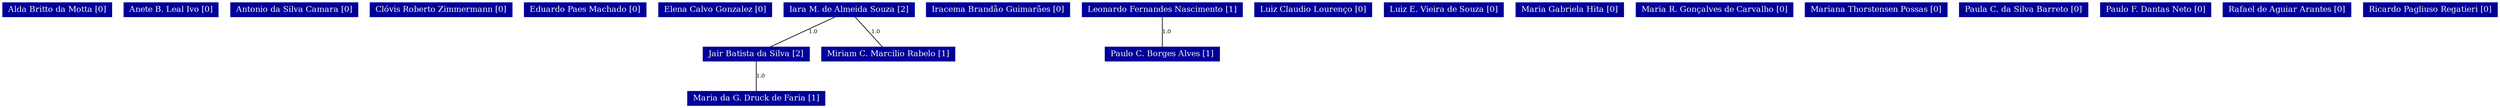 strict graph grafo2 {
	graph [bb="0,0,3062.5,153",
		id=grafo2,
		overlap=False
	];
	node [fontsize=12,
		label="\N",
		shape=rectangle,
		style=filled
	];
	0	 [URL="membro-0837207761621512.html",
		color="#000099",
		fontcolor="#FFFFFF",
		height=0.29167,
		label="Alda Britto da Motta [0]",
		pos="65.5,142.5",
		width=1.8194];
	1	 [URL="membro-9638917902863360.html",
		color="#000099",
		fontcolor="#FFFFFF",
		height=0.29167,
		label="Anete B. Leal Ivo [0]",
		pos="208.5,142.5",
		width=1.6528];
	2	 [URL="membro-4868229187967997.html",
		color="#000099",
		fontcolor="#FFFFFF",
		height=0.29167,
		label="Antonio da Silva Camara [0]",
		pos="362.5,142.5",
		width=2.125];
	3	 [URL="membro-7132903863839824.html",
		color="#000099",
		fontcolor="#FFFFFF",
		height=0.29167,
		label="Clóvis Roberto Zimmermann [0]",
		pos="543.5,142.5",
		width=2.3889];
	4	 [URL="membro-4562414974669904.html",
		color="#000099",
		fontcolor="#FFFFFF",
		height=0.29167,
		label="Eduardo Paes Machado [0]",
		pos="720.5,142.5",
		width=2.0278];
	5	 [URL="membro-3054522975273668.html",
		color="#000099",
		fontcolor="#FFFFFF",
		height=0.29167,
		label="Elena Calvo Gonzalez [0]",
		pos="881.5,142.5",
		width=1.9444];
	6	 [URL="membro-1266626414413147.html",
		color="#000099",
		fontcolor="#FFFFFF",
		height=0.29167,
		label="Iara M. de Almeida Souza [2]",
		pos="1048.5,142.5",
		width=2.1944];
	8	 [URL="membro-7967150503062793.html",
		color="#000099",
		fontcolor="#FFFFFF",
		height=0.29167,
		label="Jair Batista da Silva [2]",
		pos="935.5,76.5",
		width=1.75];
	6 -- 8	 [fontsize=8,
		label=1.0,
		lp="1004.5,109.5",
		pos="1030.3,131.9 1009.3,119.58 974.68,99.383 953.61,87.078"];
	16	 [URL="membro-7239267596119717.html",
		color="#000099",
		fontcolor="#FFFFFF",
		height=0.29167,
		label="Miriam C. Marcilio Rabelo [1]",
		pos="1097.5,76.5",
		width=2.2361];
	6 -- 16	 [fontsize=8,
		label=1.0,
		lp="1081.5,109.5",
		pos="1056.4,131.9 1065.5,119.65 1080.3,99.622 1089.5,87.297"];
	12	 [URL="membro-2748515666391074.html",
		color="#000099",
		fontcolor="#FFFFFF",
		height=0.29167,
		label="Maria da G. Druck de Faria [1]",
		pos="935.5,10.5",
		width=2.2778];
	8 -- 12	 [fontsize=8,
		label=1.0,
		lp="940.5,43.5",
		pos="935.5,65.896 935.5,53.653 935.5,33.622 935.5,21.297"];
	7	 [URL="membro-3737268490470316.html",
		color="#000099",
		fontcolor="#FFFFFF",
		height=0.29167,
		label="Iracema Brandão Guimarães [0]",
		pos="1229.5,142.5",
		width=2.3333];
	9	 [URL="membro-7141811368487014.html",
		color="#000099",
		fontcolor="#FFFFFF",
		height=0.29167,
		label="Leonardo Fernandes Nascimento [1]",
		pos="1426.5,142.5",
		width=2.6389];
	18	 [URL="membro-4053383742253379.html",
		color="#000099",
		fontcolor="#FFFFFF",
		height=0.29167,
		label="Paulo C. Borges Alves [1]",
		pos="1426.5,76.5",
		width=1.9722];
	9 -- 18	 [fontsize=8,
		label=1.0,
		lp="1431.5,109.5",
		pos="1426.5,131.9 1426.5,119.65 1426.5,99.622 1426.5,87.297"];
	10	 [URL="membro-9249653080596163.html",
		color="#000099",
		fontcolor="#FFFFFF",
		height=0.29167,
		label="Luiz Claudio Lourenço [0]",
		pos="1611.5,142.5",
		width=2];
	11	 [URL="membro-3127018651955270.html",
		color="#000099",
		fontcolor="#FFFFFF",
		height=0.29167,
		label="Luiz E. Vieira de Souza [0]",
		pos="1775.5,142.5",
		width=2.0417];
	13	 [URL="membro-2408407341179334.html",
		color="#000099",
		fontcolor="#FFFFFF",
		height=0.29167,
		label="Maria Gabriela Hita [0]",
		pos="1931.5,142.5",
		width=1.7778];
	14	 [URL="membro-1298757533709756.html",
		color="#000099",
		fontcolor="#FFFFFF",
		height=0.29167,
		label="Maria R. Gonçalves de Carvalho [0]",
		pos="2108.5,142.5",
		width=2.625];
	15	 [URL="membro-7470966694138044.html",
		color="#000099",
		fontcolor="#FFFFFF",
		height=0.29167,
		label="Mariana Thorstensen Possas [0]",
		pos="2304.5,142.5",
		width=2.3194];
	17	 [URL="membro-3865670491591815.html",
		color="#000099",
		fontcolor="#FFFFFF",
		height=0.29167,
		label="Paula C. da Silva Barreto [0]",
		pos="2482.5,142.5",
		width=2.125];
	19	 [URL="membro-5464609877208121.html",
		color="#000099",
		fontcolor="#FFFFFF",
		height=0.29167,
		label="Paulo F. Dantas Neto [0]",
		pos="2644.5,142.5",
		width=1.875];
	20	 [URL="membro-9187555671886787.html",
		color="#000099",
		fontcolor="#FFFFFF",
		height=0.29167,
		label="Rafael de Aguiar Arantes [0]",
		pos="2807.5,142.5",
		width=2.1389];
	21	 [URL="membro-3077741187299322.html",
		color="#000099",
		fontcolor="#FFFFFF",
		height=0.29167,
		label="Ricardo Pagliuso Regatieri [0]",
		pos="2982.5,142.5",
		width=2.2222];
}
